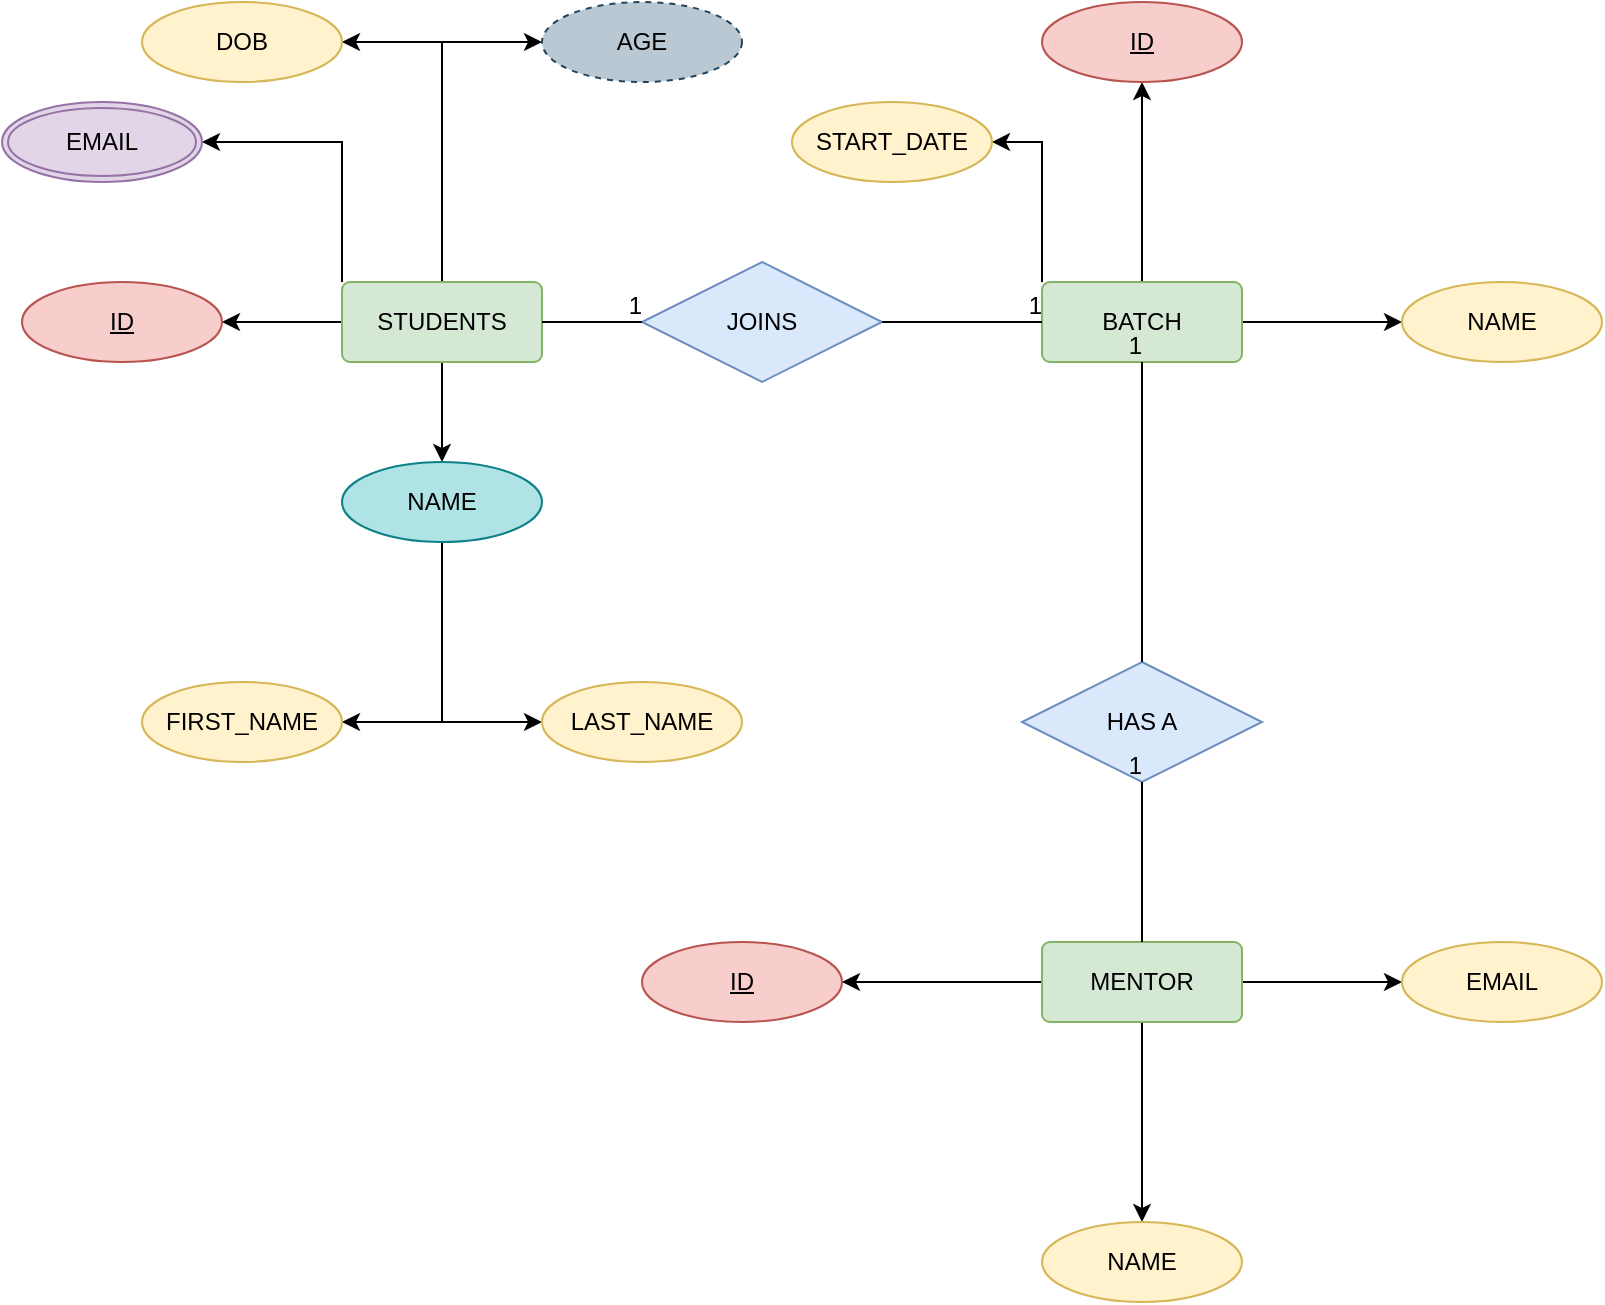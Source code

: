 <mxfile version="20.2.7" type="github">
  <diagram id="J9L-LrRcikpUgU2vO-gf" name="Page-1">
    <mxGraphModel dx="1038" dy="571" grid="1" gridSize="10" guides="1" tooltips="1" connect="1" arrows="1" fold="1" page="1" pageScale="1" pageWidth="850" pageHeight="1100" math="0" shadow="0">
      <root>
        <mxCell id="0" />
        <mxCell id="1" parent="0" />
        <mxCell id="bL8H0yXvn-4YBfQXukfM-3" style="edgeStyle=orthogonalEdgeStyle;rounded=0;orthogonalLoop=1;jettySize=auto;html=1;entryX=1;entryY=0.5;entryDx=0;entryDy=0;" edge="1" parent="1" source="bL8H0yXvn-4YBfQXukfM-1" target="bL8H0yXvn-4YBfQXukfM-2">
          <mxGeometry relative="1" as="geometry" />
        </mxCell>
        <mxCell id="bL8H0yXvn-4YBfQXukfM-11" style="edgeStyle=orthogonalEdgeStyle;rounded=0;orthogonalLoop=1;jettySize=auto;html=1;" edge="1" parent="1" source="bL8H0yXvn-4YBfQXukfM-1" target="bL8H0yXvn-4YBfQXukfM-4">
          <mxGeometry relative="1" as="geometry" />
        </mxCell>
        <mxCell id="bL8H0yXvn-4YBfQXukfM-14" style="edgeStyle=orthogonalEdgeStyle;rounded=0;orthogonalLoop=1;jettySize=auto;html=1;entryX=1;entryY=0.5;entryDx=0;entryDy=0;" edge="1" parent="1" source="bL8H0yXvn-4YBfQXukfM-1" target="bL8H0yXvn-4YBfQXukfM-12">
          <mxGeometry relative="1" as="geometry" />
        </mxCell>
        <mxCell id="bL8H0yXvn-4YBfQXukfM-18" style="edgeStyle=orthogonalEdgeStyle;rounded=0;orthogonalLoop=1;jettySize=auto;html=1;entryX=0;entryY=0.5;entryDx=0;entryDy=0;" edge="1" parent="1" source="bL8H0yXvn-4YBfQXukfM-1" target="bL8H0yXvn-4YBfQXukfM-16">
          <mxGeometry relative="1" as="geometry" />
        </mxCell>
        <mxCell id="bL8H0yXvn-4YBfQXukfM-20" style="edgeStyle=orthogonalEdgeStyle;rounded=0;orthogonalLoop=1;jettySize=auto;html=1;exitX=0;exitY=0;exitDx=0;exitDy=0;entryX=1;entryY=0.5;entryDx=0;entryDy=0;" edge="1" parent="1" source="bL8H0yXvn-4YBfQXukfM-1" target="bL8H0yXvn-4YBfQXukfM-19">
          <mxGeometry relative="1" as="geometry" />
        </mxCell>
        <mxCell id="bL8H0yXvn-4YBfQXukfM-1" value="STUDENTS" style="rounded=1;arcSize=10;whiteSpace=wrap;html=1;align=center;fillColor=#d5e8d4;strokeColor=#82b366;" vertex="1" parent="1">
          <mxGeometry x="200" y="170" width="100" height="40" as="geometry" />
        </mxCell>
        <mxCell id="bL8H0yXvn-4YBfQXukfM-2" value="ID" style="ellipse;whiteSpace=wrap;html=1;align=center;fontStyle=4;fillColor=#f8cecc;strokeColor=#b85450;" vertex="1" parent="1">
          <mxGeometry x="40" y="170" width="100" height="40" as="geometry" />
        </mxCell>
        <mxCell id="bL8H0yXvn-4YBfQXukfM-9" style="edgeStyle=orthogonalEdgeStyle;rounded=0;orthogonalLoop=1;jettySize=auto;html=1;entryX=1;entryY=0.5;entryDx=0;entryDy=0;" edge="1" parent="1" source="bL8H0yXvn-4YBfQXukfM-4" target="bL8H0yXvn-4YBfQXukfM-8">
          <mxGeometry relative="1" as="geometry" />
        </mxCell>
        <mxCell id="bL8H0yXvn-4YBfQXukfM-10" style="edgeStyle=orthogonalEdgeStyle;rounded=0;orthogonalLoop=1;jettySize=auto;html=1;entryX=0;entryY=0.5;entryDx=0;entryDy=0;" edge="1" parent="1" source="bL8H0yXvn-4YBfQXukfM-4" target="bL8H0yXvn-4YBfQXukfM-7">
          <mxGeometry relative="1" as="geometry" />
        </mxCell>
        <mxCell id="bL8H0yXvn-4YBfQXukfM-4" value="NAME" style="ellipse;whiteSpace=wrap;html=1;align=center;fillColor=#b0e3e6;strokeColor=#0e8088;" vertex="1" parent="1">
          <mxGeometry x="200" y="260" width="100" height="40" as="geometry" />
        </mxCell>
        <mxCell id="bL8H0yXvn-4YBfQXukfM-7" value="LAST_NAME" style="ellipse;whiteSpace=wrap;html=1;align=center;fillColor=#fff2cc;strokeColor=#d6b656;" vertex="1" parent="1">
          <mxGeometry x="300" y="370" width="100" height="40" as="geometry" />
        </mxCell>
        <mxCell id="bL8H0yXvn-4YBfQXukfM-8" value="FIRST_NAME" style="ellipse;whiteSpace=wrap;html=1;align=center;fillColor=#fff2cc;strokeColor=#d6b656;" vertex="1" parent="1">
          <mxGeometry x="100" y="370" width="100" height="40" as="geometry" />
        </mxCell>
        <mxCell id="bL8H0yXvn-4YBfQXukfM-12" value="DOB" style="ellipse;whiteSpace=wrap;html=1;align=center;fillColor=#fff2cc;strokeColor=#d6b656;" vertex="1" parent="1">
          <mxGeometry x="100" y="30" width="100" height="40" as="geometry" />
        </mxCell>
        <mxCell id="bL8H0yXvn-4YBfQXukfM-16" value="AGE" style="ellipse;whiteSpace=wrap;html=1;align=center;dashed=1;fillColor=#bac8d3;strokeColor=#23445d;" vertex="1" parent="1">
          <mxGeometry x="300" y="30" width="100" height="40" as="geometry" />
        </mxCell>
        <mxCell id="bL8H0yXvn-4YBfQXukfM-19" value="EMAIL" style="ellipse;shape=doubleEllipse;margin=3;whiteSpace=wrap;html=1;align=center;fillColor=#e1d5e7;strokeColor=#9673a6;" vertex="1" parent="1">
          <mxGeometry x="30" y="80" width="100" height="40" as="geometry" />
        </mxCell>
        <mxCell id="bL8H0yXvn-4YBfQXukfM-23" style="edgeStyle=orthogonalEdgeStyle;rounded=0;orthogonalLoop=1;jettySize=auto;html=1;entryX=0.5;entryY=1;entryDx=0;entryDy=0;" edge="1" parent="1" source="bL8H0yXvn-4YBfQXukfM-21" target="bL8H0yXvn-4YBfQXukfM-22">
          <mxGeometry relative="1" as="geometry" />
        </mxCell>
        <mxCell id="bL8H0yXvn-4YBfQXukfM-26" style="edgeStyle=orthogonalEdgeStyle;rounded=0;orthogonalLoop=1;jettySize=auto;html=1;entryX=0;entryY=0.5;entryDx=0;entryDy=0;" edge="1" parent="1" source="bL8H0yXvn-4YBfQXukfM-21" target="bL8H0yXvn-4YBfQXukfM-25">
          <mxGeometry relative="1" as="geometry" />
        </mxCell>
        <mxCell id="bL8H0yXvn-4YBfQXukfM-28" style="edgeStyle=orthogonalEdgeStyle;rounded=0;orthogonalLoop=1;jettySize=auto;html=1;exitX=0;exitY=0;exitDx=0;exitDy=0;entryX=1;entryY=0.5;entryDx=0;entryDy=0;" edge="1" parent="1" source="bL8H0yXvn-4YBfQXukfM-21" target="bL8H0yXvn-4YBfQXukfM-27">
          <mxGeometry relative="1" as="geometry" />
        </mxCell>
        <mxCell id="bL8H0yXvn-4YBfQXukfM-21" value="BATCH" style="rounded=1;arcSize=10;whiteSpace=wrap;html=1;align=center;fillColor=#d5e8d4;strokeColor=#82b366;" vertex="1" parent="1">
          <mxGeometry x="550" y="170" width="100" height="40" as="geometry" />
        </mxCell>
        <mxCell id="bL8H0yXvn-4YBfQXukfM-22" value="ID" style="ellipse;whiteSpace=wrap;html=1;align=center;fontStyle=4;fillColor=#f8cecc;strokeColor=#b85450;" vertex="1" parent="1">
          <mxGeometry x="550" y="30" width="100" height="40" as="geometry" />
        </mxCell>
        <mxCell id="bL8H0yXvn-4YBfQXukfM-25" value="NAME" style="ellipse;whiteSpace=wrap;html=1;align=center;fillColor=#fff2cc;strokeColor=#d6b656;" vertex="1" parent="1">
          <mxGeometry x="730" y="170" width="100" height="40" as="geometry" />
        </mxCell>
        <mxCell id="bL8H0yXvn-4YBfQXukfM-27" value="START_DATE" style="ellipse;whiteSpace=wrap;html=1;align=center;fillColor=#fff2cc;strokeColor=#d6b656;" vertex="1" parent="1">
          <mxGeometry x="425" y="80" width="100" height="40" as="geometry" />
        </mxCell>
        <mxCell id="bL8H0yXvn-4YBfQXukfM-29" value="JOINS" style="shape=rhombus;perimeter=rhombusPerimeter;whiteSpace=wrap;html=1;align=center;fillColor=#dae8fc;strokeColor=#6c8ebf;" vertex="1" parent="1">
          <mxGeometry x="350" y="160" width="120" height="60" as="geometry" />
        </mxCell>
        <mxCell id="bL8H0yXvn-4YBfQXukfM-30" value="" style="endArrow=none;html=1;rounded=0;exitX=1;exitY=0.5;exitDx=0;exitDy=0;entryX=0;entryY=0.5;entryDx=0;entryDy=0;" edge="1" parent="1" source="bL8H0yXvn-4YBfQXukfM-1" target="bL8H0yXvn-4YBfQXukfM-29">
          <mxGeometry relative="1" as="geometry">
            <mxPoint x="340" y="230" as="sourcePoint" />
            <mxPoint x="500" y="230" as="targetPoint" />
          </mxGeometry>
        </mxCell>
        <mxCell id="bL8H0yXvn-4YBfQXukfM-31" value="1" style="resizable=0;html=1;align=right;verticalAlign=bottom;" connectable="0" vertex="1" parent="bL8H0yXvn-4YBfQXukfM-30">
          <mxGeometry x="1" relative="1" as="geometry" />
        </mxCell>
        <mxCell id="bL8H0yXvn-4YBfQXukfM-32" value="" style="endArrow=none;html=1;rounded=0;entryX=0;entryY=0.5;entryDx=0;entryDy=0;exitX=1;exitY=0.5;exitDx=0;exitDy=0;" edge="1" parent="1" source="bL8H0yXvn-4YBfQXukfM-29" target="bL8H0yXvn-4YBfQXukfM-21">
          <mxGeometry relative="1" as="geometry">
            <mxPoint x="340" y="230" as="sourcePoint" />
            <mxPoint x="500" y="230" as="targetPoint" />
          </mxGeometry>
        </mxCell>
        <mxCell id="bL8H0yXvn-4YBfQXukfM-33" value="1" style="resizable=0;html=1;align=right;verticalAlign=bottom;" connectable="0" vertex="1" parent="bL8H0yXvn-4YBfQXukfM-32">
          <mxGeometry x="1" relative="1" as="geometry" />
        </mxCell>
        <mxCell id="bL8H0yXvn-4YBfQXukfM-37" style="edgeStyle=orthogonalEdgeStyle;rounded=0;orthogonalLoop=1;jettySize=auto;html=1;entryX=1;entryY=0.5;entryDx=0;entryDy=0;" edge="1" parent="1" source="bL8H0yXvn-4YBfQXukfM-34" target="bL8H0yXvn-4YBfQXukfM-36">
          <mxGeometry relative="1" as="geometry" />
        </mxCell>
        <mxCell id="bL8H0yXvn-4YBfQXukfM-38" style="edgeStyle=orthogonalEdgeStyle;rounded=0;orthogonalLoop=1;jettySize=auto;html=1;" edge="1" parent="1" source="bL8H0yXvn-4YBfQXukfM-34" target="bL8H0yXvn-4YBfQXukfM-35">
          <mxGeometry relative="1" as="geometry" />
        </mxCell>
        <mxCell id="bL8H0yXvn-4YBfQXukfM-40" style="edgeStyle=orthogonalEdgeStyle;rounded=0;orthogonalLoop=1;jettySize=auto;html=1;entryX=0;entryY=0.5;entryDx=0;entryDy=0;" edge="1" parent="1" source="bL8H0yXvn-4YBfQXukfM-34" target="bL8H0yXvn-4YBfQXukfM-39">
          <mxGeometry relative="1" as="geometry" />
        </mxCell>
        <mxCell id="bL8H0yXvn-4YBfQXukfM-34" value="MENTOR" style="rounded=1;arcSize=10;whiteSpace=wrap;html=1;align=center;fillColor=#d5e8d4;strokeColor=#82b366;" vertex="1" parent="1">
          <mxGeometry x="550" y="500" width="100" height="40" as="geometry" />
        </mxCell>
        <mxCell id="bL8H0yXvn-4YBfQXukfM-35" value="NAME" style="ellipse;whiteSpace=wrap;html=1;align=center;fillColor=#fff2cc;strokeColor=#d6b656;" vertex="1" parent="1">
          <mxGeometry x="550" y="640" width="100" height="40" as="geometry" />
        </mxCell>
        <mxCell id="bL8H0yXvn-4YBfQXukfM-36" value="ID" style="ellipse;whiteSpace=wrap;html=1;align=center;fontStyle=4;fillColor=#f8cecc;strokeColor=#b85450;" vertex="1" parent="1">
          <mxGeometry x="350" y="500" width="100" height="40" as="geometry" />
        </mxCell>
        <mxCell id="bL8H0yXvn-4YBfQXukfM-39" value="EMAIL" style="ellipse;whiteSpace=wrap;html=1;align=center;fillColor=#fff2cc;strokeColor=#d6b656;" vertex="1" parent="1">
          <mxGeometry x="730" y="500" width="100" height="40" as="geometry" />
        </mxCell>
        <mxCell id="bL8H0yXvn-4YBfQXukfM-41" value="HAS A" style="shape=rhombus;perimeter=rhombusPerimeter;whiteSpace=wrap;html=1;align=center;fillColor=#dae8fc;strokeColor=#6c8ebf;" vertex="1" parent="1">
          <mxGeometry x="540" y="360" width="120" height="60" as="geometry" />
        </mxCell>
        <mxCell id="bL8H0yXvn-4YBfQXukfM-42" value="" style="endArrow=none;html=1;rounded=0;entryX=0.5;entryY=1;entryDx=0;entryDy=0;exitX=0.5;exitY=0;exitDx=0;exitDy=0;" edge="1" parent="1" source="bL8H0yXvn-4YBfQXukfM-34" target="bL8H0yXvn-4YBfQXukfM-41">
          <mxGeometry relative="1" as="geometry">
            <mxPoint x="340" y="430" as="sourcePoint" />
            <mxPoint x="500" y="430" as="targetPoint" />
          </mxGeometry>
        </mxCell>
        <mxCell id="bL8H0yXvn-4YBfQXukfM-43" value="1" style="resizable=0;html=1;align=right;verticalAlign=bottom;" connectable="0" vertex="1" parent="bL8H0yXvn-4YBfQXukfM-42">
          <mxGeometry x="1" relative="1" as="geometry" />
        </mxCell>
        <mxCell id="bL8H0yXvn-4YBfQXukfM-44" value="" style="endArrow=none;html=1;rounded=0;entryX=0.5;entryY=1;entryDx=0;entryDy=0;exitX=0.5;exitY=0;exitDx=0;exitDy=0;" edge="1" parent="1" source="bL8H0yXvn-4YBfQXukfM-41" target="bL8H0yXvn-4YBfQXukfM-21">
          <mxGeometry relative="1" as="geometry">
            <mxPoint x="340" y="430" as="sourcePoint" />
            <mxPoint x="500" y="430" as="targetPoint" />
          </mxGeometry>
        </mxCell>
        <mxCell id="bL8H0yXvn-4YBfQXukfM-45" value="1" style="resizable=0;html=1;align=right;verticalAlign=bottom;" connectable="0" vertex="1" parent="bL8H0yXvn-4YBfQXukfM-44">
          <mxGeometry x="1" relative="1" as="geometry" />
        </mxCell>
      </root>
    </mxGraphModel>
  </diagram>
</mxfile>
